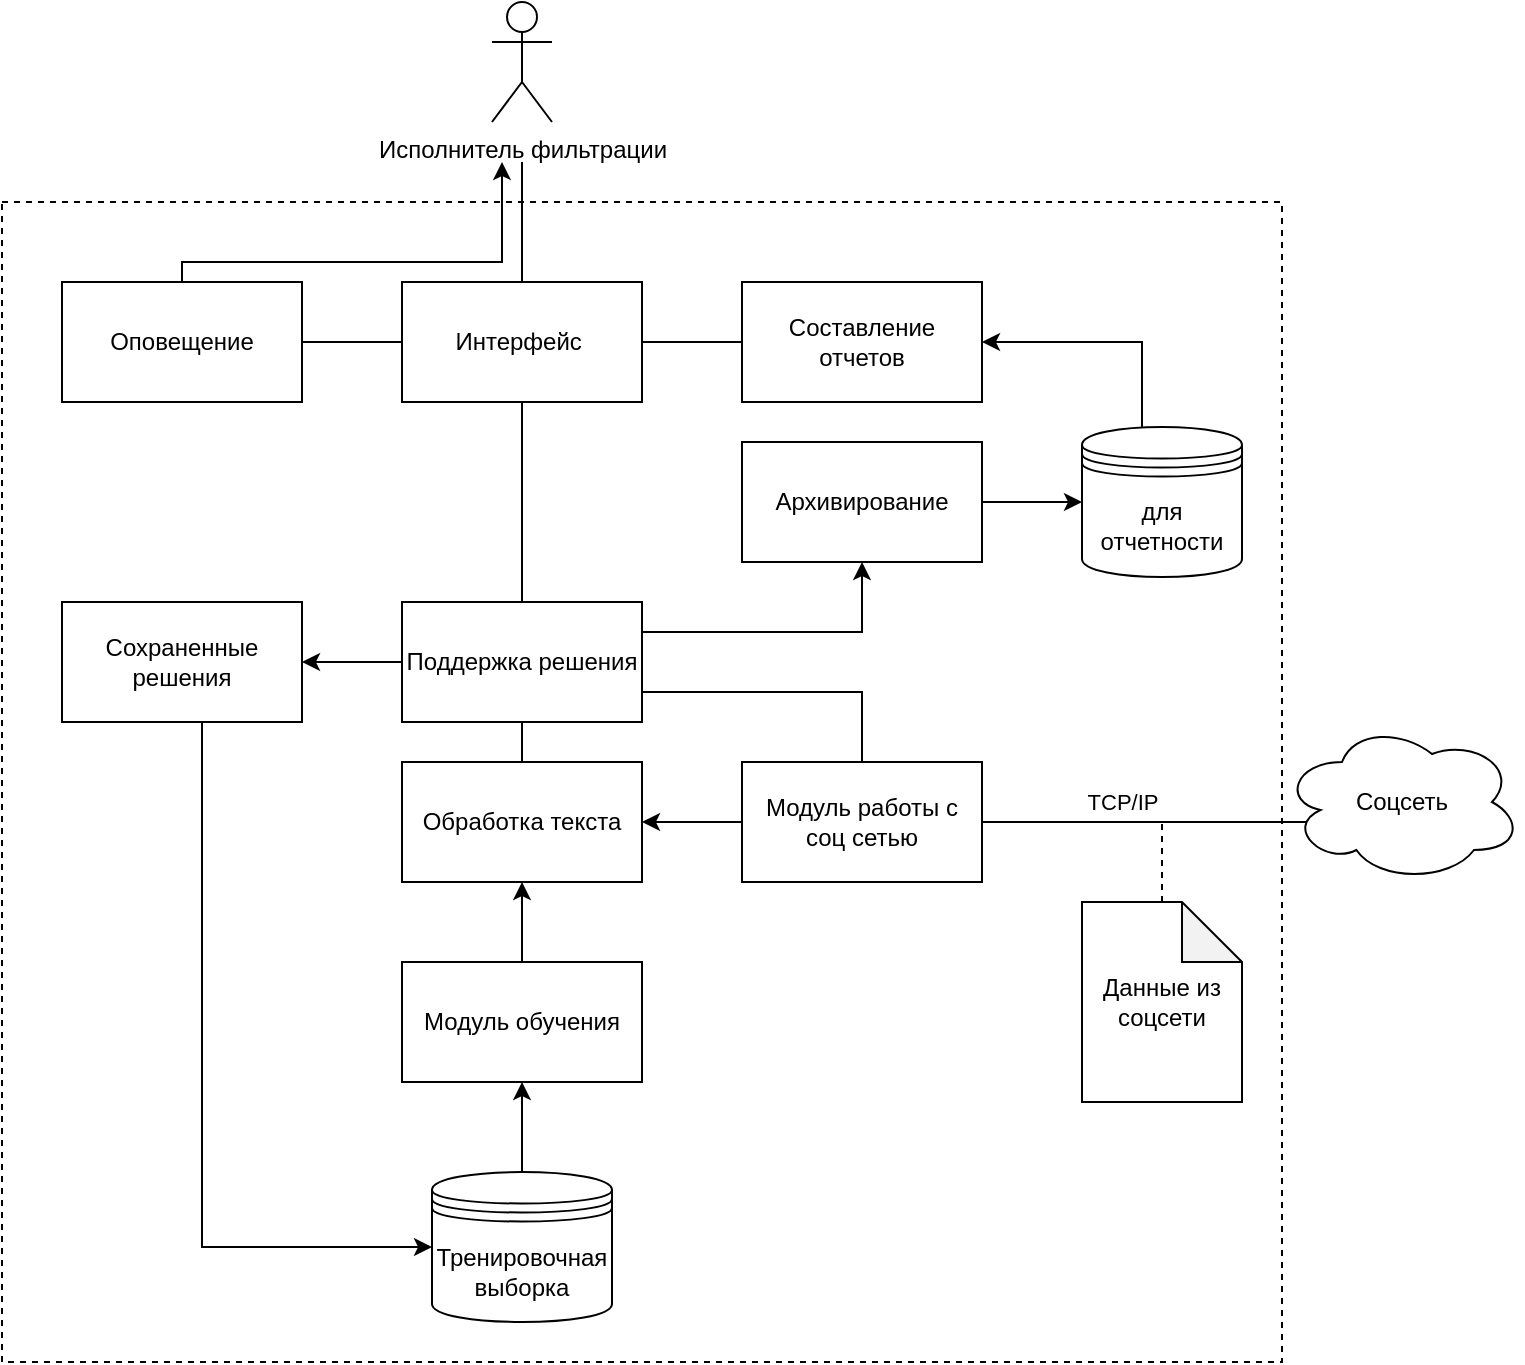 <mxfile version="13.9.5" type="device" pages="3"><diagram id="4-5Z8x8FqEA9qBQ7cgqu" name="логическая модель"><mxGraphModel dx="1356" dy="1905" grid="1" gridSize="10" guides="1" tooltips="1" connect="1" arrows="1" fold="1" page="1" pageScale="1" pageWidth="827" pageHeight="1169" math="0" shadow="0"><root><mxCell id="0"/><mxCell id="1" parent="0"/><mxCell id="vwhQW8lXh4_qSsBkKyM7-9" value="" style="rounded=0;arcSize=10;dashed=1;strokeColor=#000000;fillColor=none;gradientColor=none;strokeWidth=1;" parent="1" vertex="1"><mxGeometry x="40" y="90" width="640" height="580" as="geometry"/></mxCell><mxCell id="GTQBwD7DrFdFCgiPLerR-18" style="edgeStyle=orthogonalEdgeStyle;rounded=0;orthogonalLoop=1;jettySize=auto;html=1;entryX=0.5;entryY=0;entryDx=0;entryDy=0;startArrow=none;startFill=0;endArrow=none;endFill=0;" parent="1" source="GTQBwD7DrFdFCgiPLerR-1" target="GTQBwD7DrFdFCgiPLerR-15" edge="1"><mxGeometry relative="1" as="geometry"/></mxCell><mxCell id="GTQBwD7DrFdFCgiPLerR-28" value="" style="edgeStyle=orthogonalEdgeStyle;rounded=0;orthogonalLoop=1;jettySize=auto;html=1;startArrow=none;startFill=0;endArrow=none;endFill=0;" parent="1" source="GTQBwD7DrFdFCgiPLerR-1" target="GTQBwD7DrFdFCgiPLerR-27" edge="1"><mxGeometry relative="1" as="geometry"/></mxCell><mxCell id="GTQBwD7DrFdFCgiPLerR-31" value="" style="edgeStyle=orthogonalEdgeStyle;rounded=0;orthogonalLoop=1;jettySize=auto;html=1;startArrow=none;startFill=0;endArrow=none;endFill=0;" parent="1" source="GTQBwD7DrFdFCgiPLerR-1" target="GTQBwD7DrFdFCgiPLerR-30" edge="1"><mxGeometry relative="1" as="geometry"/></mxCell><mxCell id="vwhQW8lXh4_qSsBkKyM7-10" style="edgeStyle=orthogonalEdgeStyle;rounded=0;orthogonalLoop=1;jettySize=auto;html=1;startArrow=none;startFill=0;endArrow=none;endFill=0;" parent="1" source="GTQBwD7DrFdFCgiPLerR-1" edge="1"><mxGeometry relative="1" as="geometry"><mxPoint x="300" y="70" as="targetPoint"/></mxGeometry></mxCell><mxCell id="GTQBwD7DrFdFCgiPLerR-1" value="Интерфейс&amp;nbsp;" style="rounded=0;whiteSpace=wrap;html=1;" parent="1" vertex="1"><mxGeometry x="240" y="130" width="120" height="60" as="geometry"/></mxCell><mxCell id="GTQBwD7DrFdFCgiPLerR-19" style="edgeStyle=orthogonalEdgeStyle;rounded=0;orthogonalLoop=1;jettySize=auto;html=1;entryX=0.5;entryY=1;entryDx=0;entryDy=0;startArrow=none;startFill=0;endArrow=none;endFill=0;" parent="1" source="GTQBwD7DrFdFCgiPLerR-2" target="GTQBwD7DrFdFCgiPLerR-15" edge="1"><mxGeometry relative="1" as="geometry"/></mxCell><mxCell id="GTQBwD7DrFdFCgiPLerR-2" value="Обработка текста" style="rounded=0;whiteSpace=wrap;html=1;" parent="1" vertex="1"><mxGeometry x="240" y="370" width="120" height="60" as="geometry"/></mxCell><mxCell id="GTQBwD7DrFdFCgiPLerR-7" style="edgeStyle=orthogonalEdgeStyle;rounded=0;orthogonalLoop=1;jettySize=auto;html=1;entryX=0;entryY=0.5;entryDx=0;entryDy=0;endArrow=none;endFill=0;" parent="1" source="GTQBwD7DrFdFCgiPLerR-5" edge="1"><mxGeometry relative="1" as="geometry"><mxPoint x="700" y="400" as="targetPoint"/></mxGeometry></mxCell><mxCell id="vwhQW8lXh4_qSsBkKyM7-14" value="TCP/IP" style="edgeLabel;html=1;align=center;verticalAlign=middle;resizable=0;points=[];" parent="GTQBwD7DrFdFCgiPLerR-7" vertex="1" connectable="0"><mxGeometry x="-0.365" y="4" relative="1" as="geometry"><mxPoint x="16" y="-6" as="offset"/></mxGeometry></mxCell><mxCell id="GTQBwD7DrFdFCgiPLerR-8" style="edgeStyle=orthogonalEdgeStyle;rounded=0;orthogonalLoop=1;jettySize=auto;html=1;entryX=1;entryY=0.5;entryDx=0;entryDy=0;" parent="1" source="GTQBwD7DrFdFCgiPLerR-5" target="GTQBwD7DrFdFCgiPLerR-2" edge="1"><mxGeometry relative="1" as="geometry"/></mxCell><mxCell id="GTQBwD7DrFdFCgiPLerR-5" value="Модуль работы с соц сетью" style="rounded=0;whiteSpace=wrap;html=1;" parent="1" vertex="1"><mxGeometry x="410" y="370" width="120" height="60" as="geometry"/></mxCell><mxCell id="GTQBwD7DrFdFCgiPLerR-11" style="edgeStyle=orthogonalEdgeStyle;rounded=0;orthogonalLoop=1;jettySize=auto;html=1;entryX=0.5;entryY=1;entryDx=0;entryDy=0;startArrow=none;startFill=0;endArrow=classic;endFill=1;" parent="1" source="GTQBwD7DrFdFCgiPLerR-9" edge="1"><mxGeometry relative="1" as="geometry"><mxPoint x="300" y="430" as="targetPoint"/></mxGeometry></mxCell><mxCell id="GTQBwD7DrFdFCgiPLerR-9" value="Модуль обучения" style="rounded=0;whiteSpace=wrap;html=1;" parent="1" vertex="1"><mxGeometry x="240" y="470" width="120" height="60" as="geometry"/></mxCell><mxCell id="GTQBwD7DrFdFCgiPLerR-14" style="edgeStyle=orthogonalEdgeStyle;rounded=0;orthogonalLoop=1;jettySize=auto;html=1;entryX=0.5;entryY=1;entryDx=0;entryDy=0;startArrow=none;startFill=0;endArrow=classic;endFill=1;" parent="1" source="GTQBwD7DrFdFCgiPLerR-13" target="GTQBwD7DrFdFCgiPLerR-9" edge="1"><mxGeometry relative="1" as="geometry"/></mxCell><mxCell id="GTQBwD7DrFdFCgiPLerR-13" value="Тренировочная выборка" style="shape=datastore;whiteSpace=wrap;html=1;" parent="1" vertex="1"><mxGeometry x="255" y="575" width="90" height="75" as="geometry"/></mxCell><mxCell id="GTQBwD7DrFdFCgiPLerR-17" style="edgeStyle=orthogonalEdgeStyle;rounded=0;orthogonalLoop=1;jettySize=auto;html=1;startArrow=none;startFill=0;endArrow=none;endFill=0;exitX=1;exitY=0.75;exitDx=0;exitDy=0;" parent="1" source="GTQBwD7DrFdFCgiPLerR-15" target="GTQBwD7DrFdFCgiPLerR-5" edge="1"><mxGeometry relative="1" as="geometry"/></mxCell><mxCell id="GTQBwD7DrFdFCgiPLerR-22" style="edgeStyle=orthogonalEdgeStyle;rounded=0;orthogonalLoop=1;jettySize=auto;html=1;startArrow=none;startFill=0;endArrow=classic;endFill=1;" parent="1" source="GTQBwD7DrFdFCgiPLerR-15" edge="1"><mxGeometry relative="1" as="geometry"><mxPoint x="190" y="320" as="targetPoint"/></mxGeometry></mxCell><mxCell id="vwhQW8lXh4_qSsBkKyM7-1" style="edgeStyle=orthogonalEdgeStyle;rounded=0;orthogonalLoop=1;jettySize=auto;html=1;exitX=1;exitY=0.25;exitDx=0;exitDy=0;startArrow=none;startFill=0;endArrow=classic;endFill=1;entryX=0.5;entryY=1;entryDx=0;entryDy=0;" parent="1" source="GTQBwD7DrFdFCgiPLerR-15" target="vwhQW8lXh4_qSsBkKyM7-2" edge="1"><mxGeometry relative="1" as="geometry"><mxPoint x="420" y="305" as="targetPoint"/><Array as="points"><mxPoint x="470" y="305"/></Array></mxGeometry></mxCell><mxCell id="GTQBwD7DrFdFCgiPLerR-15" value="Поддержка решения" style="rounded=0;whiteSpace=wrap;html=1;" parent="1" vertex="1"><mxGeometry x="240" y="290" width="120" height="60" as="geometry"/></mxCell><mxCell id="vwhQW8lXh4_qSsBkKyM7-3" style="edgeStyle=orthogonalEdgeStyle;rounded=0;orthogonalLoop=1;jettySize=auto;html=1;entryX=0;entryY=0.5;entryDx=0;entryDy=0;startArrow=none;startFill=0;endArrow=classic;endFill=1;" parent="1" source="GTQBwD7DrFdFCgiPLerR-24" target="GTQBwD7DrFdFCgiPLerR-13" edge="1"><mxGeometry relative="1" as="geometry"><Array as="points"><mxPoint x="140" y="613"/></Array></mxGeometry></mxCell><mxCell id="GTQBwD7DrFdFCgiPLerR-24" value="Сохраненные решения" style="rounded=0;whiteSpace=wrap;html=1;" parent="1" vertex="1"><mxGeometry x="70" y="290" width="120" height="60" as="geometry"/></mxCell><mxCell id="GTQBwD7DrFdFCgiPLerR-27" value="Составление отчетов" style="whiteSpace=wrap;html=1;rounded=0;" parent="1" vertex="1"><mxGeometry x="410" y="130" width="120" height="60" as="geometry"/></mxCell><mxCell id="vwhQW8lXh4_qSsBkKyM7-13" style="edgeStyle=orthogonalEdgeStyle;rounded=0;orthogonalLoop=1;jettySize=auto;html=1;startArrow=none;startFill=0;endArrow=classic;endFill=1;" parent="1" source="GTQBwD7DrFdFCgiPLerR-30" edge="1"><mxGeometry relative="1" as="geometry"><mxPoint x="290" y="70" as="targetPoint"/><Array as="points"><mxPoint x="130" y="120"/><mxPoint x="290" y="120"/></Array></mxGeometry></mxCell><mxCell id="GTQBwD7DrFdFCgiPLerR-30" value="Оповещение" style="rounded=0;whiteSpace=wrap;html=1;" parent="1" vertex="1"><mxGeometry x="70" y="130" width="120" height="60" as="geometry"/></mxCell><mxCell id="vwhQW8lXh4_qSsBkKyM7-4" style="edgeStyle=orthogonalEdgeStyle;rounded=0;orthogonalLoop=1;jettySize=auto;html=1;startArrow=none;startFill=0;endArrow=classic;endFill=1;" parent="1" source="vwhQW8lXh4_qSsBkKyM7-2" edge="1"><mxGeometry relative="1" as="geometry"><mxPoint x="580" y="240" as="targetPoint"/></mxGeometry></mxCell><mxCell id="vwhQW8lXh4_qSsBkKyM7-2" value="Архивирование" style="whiteSpace=wrap;html=1;rounded=0;" parent="1" vertex="1"><mxGeometry x="410" y="210" width="120" height="60" as="geometry"/></mxCell><mxCell id="vwhQW8lXh4_qSsBkKyM7-6" style="edgeStyle=orthogonalEdgeStyle;rounded=0;orthogonalLoop=1;jettySize=auto;html=1;entryX=1;entryY=0.5;entryDx=0;entryDy=0;startArrow=none;startFill=0;endArrow=classic;endFill=1;" parent="1" source="vwhQW8lXh4_qSsBkKyM7-5" target="GTQBwD7DrFdFCgiPLerR-27" edge="1"><mxGeometry relative="1" as="geometry"><Array as="points"><mxPoint x="610" y="160"/></Array></mxGeometry></mxCell><mxCell id="vwhQW8lXh4_qSsBkKyM7-5" value="для отчетности" style="shape=datastore;whiteSpace=wrap;html=1;" parent="1" vertex="1"><mxGeometry x="580" y="202.5" width="80" height="75" as="geometry"/></mxCell><mxCell id="vwhQW8lXh4_qSsBkKyM7-11" value="Исполнитель фильтрации" style="shape=umlActor;verticalLabelPosition=bottom;verticalAlign=top;html=1;" parent="1" vertex="1"><mxGeometry x="285" y="-10" width="30" height="60" as="geometry"/></mxCell><mxCell id="LZcDh-TQXtrfGV_F7NSQ-1" value="Соцсеть" style="ellipse;shape=cloud;whiteSpace=wrap;html=1;rounded=0;strokeWidth=1;align=center;" parent="1" vertex="1"><mxGeometry x="680" y="350" width="120" height="80" as="geometry"/></mxCell><mxCell id="lnLCSrp7H2O-aKhvD7kn-2" style="edgeStyle=orthogonalEdgeStyle;rounded=0;orthogonalLoop=1;jettySize=auto;html=1;startArrow=none;startFill=0;endArrow=none;endFill=0;dashed=1;" parent="1" source="lnLCSrp7H2O-aKhvD7kn-1" edge="1"><mxGeometry relative="1" as="geometry"><mxPoint x="620" y="400" as="targetPoint"/></mxGeometry></mxCell><mxCell id="lnLCSrp7H2O-aKhvD7kn-1" value="Данные из&lt;br&gt;соцсети" style="shape=note;whiteSpace=wrap;html=1;backgroundOutline=1;darkOpacity=0.05;rounded=0;strokeWidth=1;align=center;" parent="1" vertex="1"><mxGeometry x="580" y="440" width="80" height="100" as="geometry"/></mxCell></root></mxGraphModel></diagram><diagram id="sum19Kf7oNgA-e3Wv1pH" name="функциональная модель"><mxGraphModel dx="1406" dy="781" grid="1" gridSize="10" guides="1" tooltips="1" connect="1" arrows="1" fold="1" page="1" pageScale="1" pageWidth="1169" pageHeight="827" math="0" shadow="0"><root><mxCell id="GW6_ec-aNiCVCGpwq9VQ-0"/><mxCell id="GW6_ec-aNiCVCGpwq9VQ-1" parent="GW6_ec-aNiCVCGpwq9VQ-0"/><mxCell id="YhjOmHdCAQgFbvPR5BqZ-0" value="СОЦФИЛЬТР" style="swimlane;html=1;horizontal=0;startSize=20;" vertex="1" parent="GW6_ec-aNiCVCGpwq9VQ-1"><mxGeometry x="40" y="120" width="1120" height="590" as="geometry"><mxRectangle x="40" y="60" width="30" height="50" as="alternateBounds"/></mxGeometry></mxCell><mxCell id="fXU5kTkn9mKLdnf5VeNz-1" value="Клиент (А)" style="swimlane;startSize=20;horizontal=0;" vertex="1" parent="YhjOmHdCAQgFbvPR5BqZ-0"><mxGeometry x="20" width="1100" height="220" as="geometry"/></mxCell><mxCell id="fXU5kTkn9mKLdnf5VeNz-3" value="" style="shape=mxgraph.bpmn.shape;html=1;verticalLabelPosition=bottom;labelBackgroundColor=#ffffff;verticalAlign=top;align=center;perimeter=ellipsePerimeter;outlineConnect=0;outline=standard;symbol=general;" vertex="1" parent="fXU5kTkn9mKLdnf5VeNz-1"><mxGeometry x="30" y="62.5" width="35" height="35" as="geometry"/></mxCell><mxCell id="fXU5kTkn9mKLdnf5VeNz-5" value="Открыть окно приложения" style="shape=ext;rounded=1;html=1;whiteSpace=wrap;" vertex="1" parent="fXU5kTkn9mKLdnf5VeNz-1"><mxGeometry x="112.5" y="45" width="120" height="70" as="geometry"/></mxCell><mxCell id="fXU5kTkn9mKLdnf5VeNz-4" style="edgeStyle=orthogonalEdgeStyle;rounded=0;orthogonalLoop=1;jettySize=auto;html=1;" edge="1" parent="fXU5kTkn9mKLdnf5VeNz-1" source="fXU5kTkn9mKLdnf5VeNz-3" target="fXU5kTkn9mKLdnf5VeNz-5"><mxGeometry relative="1" as="geometry"><mxPoint x="25.5" y="212.5" as="targetPoint"/></mxGeometry></mxCell><mxCell id="fXU5kTkn9mKLdnf5VeNz-20" style="edgeStyle=orthogonalEdgeStyle;rounded=0;orthogonalLoop=1;jettySize=auto;html=1;entryX=0.017;entryY=0.629;entryDx=0;entryDy=0;entryPerimeter=0;" edge="1" parent="fXU5kTkn9mKLdnf5VeNz-1" source="fXU5kTkn9mKLdnf5VeNz-14" target="fXU5kTkn9mKLdnf5VeNz-19"><mxGeometry relative="1" as="geometry"><Array as="points"><mxPoint x="305" y="174"/></Array></mxGeometry></mxCell><mxCell id="fXU5kTkn9mKLdnf5VeNz-14" value="" style="shape=mxgraph.bpmn.shape;html=1;verticalLabelPosition=bottom;labelBackgroundColor=#ffffff;verticalAlign=top;align=center;perimeter=rhombusPerimeter;background=gateway;outlineConnect=0;outline=none;symbol=exclusiveGw;" vertex="1" parent="fXU5kTkn9mKLdnf5VeNz-1"><mxGeometry x="280" y="55" width="50" height="50" as="geometry"/></mxCell><mxCell id="fXU5kTkn9mKLdnf5VeNz-17" value="Получить статистику" style="shape=ext;rounded=1;html=1;whiteSpace=wrap;" vertex="1" parent="fXU5kTkn9mKLdnf5VeNz-1"><mxGeometry x="380" y="45" width="120" height="70" as="geometry"/></mxCell><mxCell id="fXU5kTkn9mKLdnf5VeNz-19" value="Запустить мониторинг потока &lt;b&gt;&lt;i&gt;К&lt;/i&gt;&lt;/b&gt;" style="shape=ext;rounded=1;html=1;whiteSpace=wrap;" vertex="1" parent="fXU5kTkn9mKLdnf5VeNz-1"><mxGeometry x="380" y="130" width="120" height="70" as="geometry"/></mxCell><mxCell id="fXU5kTkn9mKLdnf5VeNz-41" value="Определить комментарий" style="shape=ext;rounded=1;html=1;whiteSpace=wrap;" vertex="1" parent="fXU5kTkn9mKLdnf5VeNz-1"><mxGeometry x="540" y="105" width="120" height="70" as="geometry"/></mxCell><mxCell id="fXU5kTkn9mKLdnf5VeNz-50" value="" style="shape=mxgraph.bpmn.shape;html=1;verticalLabelPosition=bottom;labelBackgroundColor=#ffffff;verticalAlign=top;align=center;perimeter=rhombusPerimeter;background=gateway;outlineConnect=0;outline=none;symbol=exclusiveGw;" vertex="1" parent="fXU5kTkn9mKLdnf5VeNz-1"><mxGeometry x="710" y="115" width="50" height="50" as="geometry"/></mxCell><mxCell id="fXU5kTkn9mKLdnf5VeNz-73" value="Найденный &lt;br&gt;комментарий &lt;i style=&quot;font-weight: bold&quot;&gt;НК&lt;/i&gt;?" style="text;html=1;align=center;verticalAlign=middle;resizable=0;points=[];autosize=1;" vertex="1" parent="fXU5kTkn9mKLdnf5VeNz-1"><mxGeometry x="675" y="85" width="120" height="30" as="geometry"/></mxCell><mxCell id="fXU5kTkn9mKLdnf5VeNz-83" style="edgeStyle=orthogonalEdgeStyle;rounded=0;orthogonalLoop=1;jettySize=auto;html=1;entryX=0.5;entryY=1;entryDx=0;entryDy=0;dashed=1;" edge="1" parent="fXU5kTkn9mKLdnf5VeNz-1" source="fXU5kTkn9mKLdnf5VeNz-77" target="fXU5kTkn9mKLdnf5VeNz-82"><mxGeometry relative="1" as="geometry"/></mxCell><mxCell id="fXU5kTkn9mKLdnf5VeNz-77" value="Статистка" style="shape=note;whiteSpace=wrap;html=1;backgroundOutline=1;darkOpacity=0.05;" vertex="1" parent="fXU5kTkn9mKLdnf5VeNz-1"><mxGeometry x="920" y="130" width="80" height="65" as="geometry"/></mxCell><mxCell id="fXU5kTkn9mKLdnf5VeNz-81" value="" style="shape=mxgraph.bpmn.shape;html=1;verticalLabelPosition=bottom;labelBackgroundColor=#ffffff;verticalAlign=top;align=center;perimeter=ellipsePerimeter;outlineConnect=0;outline=end;symbol=terminate;" vertex="1" parent="fXU5kTkn9mKLdnf5VeNz-1"><mxGeometry x="1050" y="42.5" width="40" height="40" as="geometry"/></mxCell><mxCell id="fXU5kTkn9mKLdnf5VeNz-84" style="edgeStyle=orthogonalEdgeStyle;rounded=0;orthogonalLoop=1;jettySize=auto;html=1;dashed=1;" edge="1" parent="fXU5kTkn9mKLdnf5VeNz-1" source="fXU5kTkn9mKLdnf5VeNz-82" target="fXU5kTkn9mKLdnf5VeNz-81"><mxGeometry relative="1" as="geometry"/></mxCell><mxCell id="fXU5kTkn9mKLdnf5VeNz-82" value="Посмотреть статистику" style="shape=ext;rounded=1;html=1;whiteSpace=wrap;" vertex="1" parent="fXU5kTkn9mKLdnf5VeNz-1"><mxGeometry x="910" y="27.5" width="120" height="70" as="geometry"/></mxCell><mxCell id="fXU5kTkn9mKLdnf5VeNz-2" value="Приложение" style="swimlane;startSize=20;horizontal=0;" vertex="1" parent="YhjOmHdCAQgFbvPR5BqZ-0"><mxGeometry x="20" y="220" width="1100" height="370" as="geometry"/></mxCell><mxCell id="fXU5kTkn9mKLdnf5VeNz-25" value="Поиск &lt;i&gt;&lt;b&gt;НК&lt;/b&gt;&lt;/i&gt;" style="shape=ext;rounded=1;html=1;whiteSpace=wrap;" vertex="1" parent="fXU5kTkn9mKLdnf5VeNz-2"><mxGeometry x="30" y="60" width="120" height="70" as="geometry"/></mxCell><mxCell id="fXU5kTkn9mKLdnf5VeNz-28" style="edgeStyle=orthogonalEdgeStyle;rounded=0;orthogonalLoop=1;jettySize=auto;html=1;entryX=0.5;entryY=1;entryDx=0;entryDy=0;" edge="1" parent="fXU5kTkn9mKLdnf5VeNz-2" source="fXU5kTkn9mKLdnf5VeNz-27" target="fXU5kTkn9mKLdnf5VeNz-25"><mxGeometry relative="1" as="geometry"><Array as="points"><mxPoint x="245" y="170"/><mxPoint x="90" y="170"/></Array></mxGeometry></mxCell><mxCell id="fXU5kTkn9mKLdnf5VeNz-30" value="Нет" style="edgeLabel;html=1;align=center;verticalAlign=middle;resizable=0;points=[];" vertex="1" connectable="0" parent="fXU5kTkn9mKLdnf5VeNz-28"><mxGeometry x="-0.175" y="2" relative="1" as="geometry"><mxPoint x="-21.5" as="offset"/></mxGeometry></mxCell><mxCell id="fXU5kTkn9mKLdnf5VeNz-27" value="Найденный &lt;br&gt;комментарий НК?" style="shape=mxgraph.bpmn.shape;html=1;verticalLabelPosition=bottom;labelBackgroundColor=#ffffff;verticalAlign=top;align=center;perimeter=rhombusPerimeter;background=gateway;outlineConnect=0;outline=none;symbol=exclusiveGw;" vertex="1" parent="fXU5kTkn9mKLdnf5VeNz-2"><mxGeometry x="220" y="70" width="50" height="50" as="geometry"/></mxCell><mxCell id="fXU5kTkn9mKLdnf5VeNz-33" value="Определить токсичность" style="shape=ext;rounded=1;html=1;whiteSpace=wrap;" vertex="1" parent="fXU5kTkn9mKLdnf5VeNz-2"><mxGeometry x="350" y="60" width="120" height="70" as="geometry"/></mxCell><mxCell id="fXU5kTkn9mKLdnf5VeNz-72" style="edgeStyle=orthogonalEdgeStyle;rounded=0;orthogonalLoop=1;jettySize=auto;html=1;entryX=0;entryY=0.5;entryDx=0;entryDy=0;" edge="1" parent="fXU5kTkn9mKLdnf5VeNz-2" source="fXU5kTkn9mKLdnf5VeNz-46" target="fXU5kTkn9mKLdnf5VeNz-71"><mxGeometry relative="1" as="geometry"/></mxCell><mxCell id="fXU5kTkn9mKLdnf5VeNz-46" value="Блокировать пользователя/группу" style="shape=ext;rounded=1;html=1;whiteSpace=wrap;" vertex="1" parent="fXU5kTkn9mKLdnf5VeNz-2"><mxGeometry x="670" y="230" width="120" height="70" as="geometry"/></mxCell><mxCell id="fXU5kTkn9mKLdnf5VeNz-70" style="edgeStyle=orthogonalEdgeStyle;rounded=0;orthogonalLoop=1;jettySize=auto;html=1;entryX=0;entryY=0.5;entryDx=0;entryDy=0;" edge="1" parent="fXU5kTkn9mKLdnf5VeNz-2" source="fXU5kTkn9mKLdnf5VeNz-47" target="fXU5kTkn9mKLdnf5VeNz-69"><mxGeometry relative="1" as="geometry"/></mxCell><mxCell id="fXU5kTkn9mKLdnf5VeNz-47" value="Удалить &lt;i&gt;&lt;b&gt;НК&lt;/b&gt;&lt;/i&gt;" style="shape=ext;rounded=1;html=1;whiteSpace=wrap;" vertex="1" parent="fXU5kTkn9mKLdnf5VeNz-2"><mxGeometry x="670" y="140" width="120" height="70" as="geometry"/></mxCell><mxCell id="fXU5kTkn9mKLdnf5VeNz-68" style="edgeStyle=orthogonalEdgeStyle;rounded=0;orthogonalLoop=1;jettySize=auto;html=1;entryX=0;entryY=0.5;entryDx=0;entryDy=0;" edge="1" parent="fXU5kTkn9mKLdnf5VeNz-2" source="fXU5kTkn9mKLdnf5VeNz-48" target="fXU5kTkn9mKLdnf5VeNz-67"><mxGeometry relative="1" as="geometry"/></mxCell><mxCell id="fXU5kTkn9mKLdnf5VeNz-48" value="Предупредить пользователя/группу" style="shape=ext;rounded=1;html=1;whiteSpace=wrap;" vertex="1" parent="fXU5kTkn9mKLdnf5VeNz-2"><mxGeometry x="670" y="60" width="120" height="70" as="geometry"/></mxCell><mxCell id="fXU5kTkn9mKLdnf5VeNz-59" style="edgeStyle=orthogonalEdgeStyle;rounded=0;orthogonalLoop=1;jettySize=auto;html=1;entryX=0;entryY=0.5;entryDx=0;entryDy=0;" edge="1" parent="fXU5kTkn9mKLdnf5VeNz-2" source="fXU5kTkn9mKLdnf5VeNz-56" target="fXU5kTkn9mKLdnf5VeNz-48"><mxGeometry relative="1" as="geometry"><Array as="points"><mxPoint x="545" y="60"/><mxPoint x="640" y="60"/><mxPoint x="640" y="95"/></Array></mxGeometry></mxCell><mxCell id="fXU5kTkn9mKLdnf5VeNz-60" value="1" style="edgeLabel;html=1;align=center;verticalAlign=middle;resizable=0;points=[];" vertex="1" connectable="0" parent="fXU5kTkn9mKLdnf5VeNz-59"><mxGeometry x="-0.365" y="2" relative="1" as="geometry"><mxPoint as="offset"/></mxGeometry></mxCell><mxCell id="fXU5kTkn9mKLdnf5VeNz-61" style="edgeStyle=orthogonalEdgeStyle;rounded=0;orthogonalLoop=1;jettySize=auto;html=1;entryX=0;entryY=0.357;entryDx=0;entryDy=0;entryPerimeter=0;" edge="1" parent="fXU5kTkn9mKLdnf5VeNz-2" source="fXU5kTkn9mKLdnf5VeNz-56" target="fXU5kTkn9mKLdnf5VeNz-47"><mxGeometry relative="1" as="geometry"/></mxCell><mxCell id="fXU5kTkn9mKLdnf5VeNz-62" value="2" style="edgeLabel;html=1;align=center;verticalAlign=middle;resizable=0;points=[];" vertex="1" connectable="0" parent="fXU5kTkn9mKLdnf5VeNz-61"><mxGeometry x="0.133" y="-1" relative="1" as="geometry"><mxPoint as="offset"/></mxGeometry></mxCell><mxCell id="fXU5kTkn9mKLdnf5VeNz-56" value="Уровень токсичности" style="shape=mxgraph.bpmn.shape;html=1;verticalLabelPosition=bottom;labelBackgroundColor=#ffffff;verticalAlign=top;align=center;perimeter=rhombusPerimeter;background=gateway;outlineConnect=0;outline=none;symbol=exclusiveGw;" vertex="1" parent="fXU5kTkn9mKLdnf5VeNz-2"><mxGeometry x="520" y="70" width="50" height="50" as="geometry"/></mxCell><mxCell id="fXU5kTkn9mKLdnf5VeNz-65" style="edgeStyle=orthogonalEdgeStyle;rounded=0;orthogonalLoop=1;jettySize=auto;html=1;entryX=0;entryY=0.75;entryDx=0;entryDy=0;" edge="1" parent="fXU5kTkn9mKLdnf5VeNz-2" source="fXU5kTkn9mKLdnf5VeNz-64" target="fXU5kTkn9mKLdnf5VeNz-47"><mxGeometry relative="1" as="geometry"/></mxCell><mxCell id="fXU5kTkn9mKLdnf5VeNz-66" style="edgeStyle=orthogonalEdgeStyle;rounded=0;orthogonalLoop=1;jettySize=auto;html=1;entryX=0;entryY=0.5;entryDx=0;entryDy=0;" edge="1" parent="fXU5kTkn9mKLdnf5VeNz-2" source="fXU5kTkn9mKLdnf5VeNz-64" target="fXU5kTkn9mKLdnf5VeNz-46"><mxGeometry relative="1" as="geometry"/></mxCell><mxCell id="fXU5kTkn9mKLdnf5VeNz-64" value="" style="shape=mxgraph.bpmn.shape;html=1;verticalLabelPosition=bottom;labelBackgroundColor=#ffffff;verticalAlign=top;align=center;perimeter=rhombusPerimeter;background=gateway;outlineConnect=0;outline=none;symbol=parallelGw;" vertex="1" parent="fXU5kTkn9mKLdnf5VeNz-2"><mxGeometry x="570" y="210" width="50" height="50" as="geometry"/></mxCell><mxCell id="fXU5kTkn9mKLdnf5VeNz-63" value="3" style="edgeStyle=orthogonalEdgeStyle;rounded=0;orthogonalLoop=1;jettySize=auto;html=1;entryX=0;entryY=0.5;entryDx=0;entryDy=0;" edge="1" parent="fXU5kTkn9mKLdnf5VeNz-2" source="fXU5kTkn9mKLdnf5VeNz-56" target="fXU5kTkn9mKLdnf5VeNz-64"><mxGeometry relative="1" as="geometry"><mxPoint x="545" y="240" as="targetPoint"/></mxGeometry></mxCell><mxCell id="fXU5kTkn9mKLdnf5VeNz-67" value="" style="shape=mxgraph.bpmn.shape;html=1;verticalLabelPosition=bottom;labelBackgroundColor=#ffffff;verticalAlign=top;align=center;perimeter=ellipsePerimeter;outlineConnect=0;outline=end;symbol=terminate;" vertex="1" parent="fXU5kTkn9mKLdnf5VeNz-2"><mxGeometry x="840" y="75" width="40" height="40" as="geometry"/></mxCell><mxCell id="fXU5kTkn9mKLdnf5VeNz-69" value="" style="shape=mxgraph.bpmn.shape;html=1;verticalLabelPosition=bottom;labelBackgroundColor=#ffffff;verticalAlign=top;align=center;perimeter=ellipsePerimeter;outlineConnect=0;outline=end;symbol=terminate;" vertex="1" parent="fXU5kTkn9mKLdnf5VeNz-2"><mxGeometry x="840" y="155" width="40" height="40" as="geometry"/></mxCell><mxCell id="fXU5kTkn9mKLdnf5VeNz-71" value="" style="shape=mxgraph.bpmn.shape;html=1;verticalLabelPosition=bottom;labelBackgroundColor=#ffffff;verticalAlign=top;align=center;perimeter=ellipsePerimeter;outlineConnect=0;outline=end;symbol=terminate;" vertex="1" parent="fXU5kTkn9mKLdnf5VeNz-2"><mxGeometry x="840" y="245" width="40" height="40" as="geometry"/></mxCell><mxCell id="fXU5kTkn9mKLdnf5VeNz-75" value="Оформить статистику" style="shape=ext;rounded=1;html=1;whiteSpace=wrap;" vertex="1" parent="fXU5kTkn9mKLdnf5VeNz-2"><mxGeometry x="900" y="140" width="120" height="70" as="geometry"/></mxCell><mxCell id="fXU5kTkn9mKLdnf5VeNz-24" style="edgeStyle=orthogonalEdgeStyle;rounded=0;orthogonalLoop=1;jettySize=auto;html=1;entryX=0.5;entryY=0;entryDx=0;entryDy=0;" edge="1" parent="YhjOmHdCAQgFbvPR5BqZ-0" source="fXU5kTkn9mKLdnf5VeNz-19" target="fXU5kTkn9mKLdnf5VeNz-25"><mxGeometry relative="1" as="geometry"><mxPoint x="80" y="280" as="targetPoint"/><Array as="points"><mxPoint x="460" y="230"/><mxPoint x="110" y="230"/></Array></mxGeometry></mxCell><mxCell id="fXU5kTkn9mKLdnf5VeNz-51" style="edgeStyle=orthogonalEdgeStyle;rounded=0;orthogonalLoop=1;jettySize=auto;html=1;entryX=0;entryY=0.5;entryDx=0;entryDy=0;" edge="1" parent="YhjOmHdCAQgFbvPR5BqZ-0" source="fXU5kTkn9mKLdnf5VeNz-50" target="fXU5kTkn9mKLdnf5VeNz-33"><mxGeometry relative="1" as="geometry"><Array as="points"><mxPoint x="755" y="250"/><mxPoint x="350" y="250"/><mxPoint x="350" y="315"/></Array></mxGeometry></mxCell><mxCell id="fXU5kTkn9mKLdnf5VeNz-52" value="Да" style="edgeLabel;html=1;align=center;verticalAlign=middle;resizable=0;points=[];" vertex="1" connectable="0" parent="fXU5kTkn9mKLdnf5VeNz-51"><mxGeometry x="-0.794" y="1" relative="1" as="geometry"><mxPoint as="offset"/></mxGeometry></mxCell><mxCell id="fXU5kTkn9mKLdnf5VeNz-38" style="edgeStyle=orthogonalEdgeStyle;rounded=0;orthogonalLoop=1;jettySize=auto;html=1;entryX=0.5;entryY=1;entryDx=0;entryDy=0;" edge="1" parent="YhjOmHdCAQgFbvPR5BqZ-0" source="fXU5kTkn9mKLdnf5VeNz-27" target="fXU5kTkn9mKLdnf5VeNz-41"><mxGeometry relative="1" as="geometry"><mxPoint x="620" y="180" as="targetPoint"/><Array as="points"><mxPoint x="265" y="240"/><mxPoint x="620" y="240"/></Array></mxGeometry></mxCell><mxCell id="fXU5kTkn9mKLdnf5VeNz-39" value="Невозможно определить" style="edgeLabel;html=1;align=center;verticalAlign=middle;resizable=0;points=[];" vertex="1" connectable="0" parent="fXU5kTkn9mKLdnf5VeNz-38"><mxGeometry x="-0.13" y="2" relative="1" as="geometry"><mxPoint as="offset"/></mxGeometry></mxCell><mxCell id="fXU5kTkn9mKLdnf5VeNz-74" style="edgeStyle=orthogonalEdgeStyle;rounded=0;orthogonalLoop=1;jettySize=auto;html=1;entryX=0.25;entryY=0;entryDx=0;entryDy=0;" edge="1" parent="YhjOmHdCAQgFbvPR5BqZ-0" source="fXU5kTkn9mKLdnf5VeNz-17" target="fXU5kTkn9mKLdnf5VeNz-75"><mxGeometry relative="1" as="geometry"><mxPoint x="980" y="360" as="targetPoint"/><Array as="points"><mxPoint x="920" y="80"/><mxPoint x="920" y="340"/><mxPoint x="950" y="340"/></Array></mxGeometry></mxCell><mxCell id="fXU5kTkn9mKLdnf5VeNz-76" style="edgeStyle=orthogonalEdgeStyle;rounded=0;orthogonalLoop=1;jettySize=auto;html=1;entryX=0.5;entryY=1;entryDx=0;entryDy=0;entryPerimeter=0;dashed=1;" edge="1" parent="YhjOmHdCAQgFbvPR5BqZ-0" source="fXU5kTkn9mKLdnf5VeNz-75" target="fXU5kTkn9mKLdnf5VeNz-77"><mxGeometry relative="1" as="geometry"><mxPoint x="990" y="130" as="targetPoint"/></mxGeometry></mxCell><mxCell id="fXU5kTkn9mKLdnf5VeNz-13" style="edgeStyle=orthogonalEdgeStyle;rounded=0;orthogonalLoop=1;jettySize=auto;html=1;" edge="1" parent="GW6_ec-aNiCVCGpwq9VQ-1" source="fXU5kTkn9mKLdnf5VeNz-5"><mxGeometry relative="1" as="geometry"><mxPoint x="340" y="200" as="targetPoint"/></mxGeometry></mxCell><mxCell id="fXU5kTkn9mKLdnf5VeNz-15" style="edgeStyle=orthogonalEdgeStyle;rounded=0;orthogonalLoop=1;jettySize=auto;html=1;" edge="1" parent="GW6_ec-aNiCVCGpwq9VQ-1" source="fXU5kTkn9mKLdnf5VeNz-14"><mxGeometry relative="1" as="geometry"><mxPoint x="440" y="200" as="targetPoint"/></mxGeometry></mxCell><mxCell id="fXU5kTkn9mKLdnf5VeNz-21" value="" style="endArrow=none;html=1;" edge="1" parent="GW6_ec-aNiCVCGpwq9VQ-1"><mxGeometry width="50" height="50" relative="1" as="geometry"><mxPoint x="360" y="270" as="sourcePoint"/><mxPoint x="370" y="250" as="targetPoint"/></mxGeometry></mxCell><mxCell id="fXU5kTkn9mKLdnf5VeNz-36" style="edgeStyle=orthogonalEdgeStyle;rounded=0;orthogonalLoop=1;jettySize=auto;html=1;entryX=0.5;entryY=1;entryDx=0;entryDy=0;entryPerimeter=0;dashed=1;" edge="1" parent="GW6_ec-aNiCVCGpwq9VQ-1" source="fXU5kTkn9mKLdnf5VeNz-23" target="fXU5kTkn9mKLdnf5VeNz-35"><mxGeometry relative="1" as="geometry"/></mxCell><mxCell id="fXU5kTkn9mKLdnf5VeNz-23" value="Соцсеть" style="rounded=0;whiteSpace=wrap;html=1;" vertex="1" parent="GW6_ec-aNiCVCGpwq9VQ-1"><mxGeometry x="70" y="820" width="280" height="60" as="geometry"/></mxCell><mxCell id="fXU5kTkn9mKLdnf5VeNz-26" style="edgeStyle=orthogonalEdgeStyle;rounded=0;orthogonalLoop=1;jettySize=auto;html=1;" edge="1" parent="GW6_ec-aNiCVCGpwq9VQ-1" source="fXU5kTkn9mKLdnf5VeNz-25"><mxGeometry relative="1" as="geometry"><mxPoint x="280" y="435" as="targetPoint"/></mxGeometry></mxCell><mxCell id="fXU5kTkn9mKLdnf5VeNz-31" value="Да" style="edgeStyle=orthogonalEdgeStyle;rounded=0;orthogonalLoop=1;jettySize=auto;html=1;" edge="1" parent="GW6_ec-aNiCVCGpwq9VQ-1" source="fXU5kTkn9mKLdnf5VeNz-27"><mxGeometry relative="1" as="geometry"><mxPoint x="410" y="435" as="targetPoint"/></mxGeometry></mxCell><mxCell id="fXU5kTkn9mKLdnf5VeNz-37" style="edgeStyle=orthogonalEdgeStyle;rounded=0;orthogonalLoop=1;jettySize=auto;html=1;entryX=0.25;entryY=1;entryDx=0;entryDy=0;dashed=1;" edge="1" parent="GW6_ec-aNiCVCGpwq9VQ-1" source="fXU5kTkn9mKLdnf5VeNz-35" target="fXU5kTkn9mKLdnf5VeNz-25"><mxGeometry relative="1" as="geometry"/></mxCell><mxCell id="fXU5kTkn9mKLdnf5VeNz-35" value="Комментарии" style="shape=note;whiteSpace=wrap;html=1;backgroundOutline=1;darkOpacity=0.05;" vertex="1" parent="GW6_ec-aNiCVCGpwq9VQ-1"><mxGeometry x="110" y="730" width="130" height="50" as="geometry"/></mxCell><mxCell id="fXU5kTkn9mKLdnf5VeNz-49" style="edgeStyle=orthogonalEdgeStyle;rounded=0;orthogonalLoop=1;jettySize=auto;html=1;" edge="1" parent="GW6_ec-aNiCVCGpwq9VQ-1" source="fXU5kTkn9mKLdnf5VeNz-41"><mxGeometry relative="1" as="geometry"><mxPoint x="770" y="260" as="targetPoint"/></mxGeometry></mxCell><mxCell id="fXU5kTkn9mKLdnf5VeNz-53" style="edgeStyle=orthogonalEdgeStyle;rounded=0;orthogonalLoop=1;jettySize=auto;html=1;" edge="1" parent="GW6_ec-aNiCVCGpwq9VQ-1" source="fXU5kTkn9mKLdnf5VeNz-50"><mxGeometry relative="1" as="geometry"><mxPoint x="150" y="470" as="targetPoint"/><Array as="points"><mxPoint x="840" y="260"/><mxPoint x="840" y="380"/><mxPoint x="660" y="380"/><mxPoint x="660" y="510"/><mxPoint x="150" y="510"/></Array></mxGeometry></mxCell><mxCell id="fXU5kTkn9mKLdnf5VeNz-54" value="Нет" style="edgeLabel;html=1;align=center;verticalAlign=middle;resizable=0;points=[];" vertex="1" connectable="0" parent="fXU5kTkn9mKLdnf5VeNz-53"><mxGeometry x="-0.829" y="2" relative="1" as="geometry"><mxPoint as="offset"/></mxGeometry></mxCell><mxCell id="fXU5kTkn9mKLdnf5VeNz-55" style="edgeStyle=orthogonalEdgeStyle;rounded=0;orthogonalLoop=1;jettySize=auto;html=1;" edge="1" parent="GW6_ec-aNiCVCGpwq9VQ-1" source="fXU5kTkn9mKLdnf5VeNz-33"><mxGeometry relative="1" as="geometry"><mxPoint x="580" y="435" as="targetPoint"/></mxGeometry></mxCell></root></mxGraphModel></diagram><diagram id="n_CH0N_O8NaetmwdCeAC" name="физическая структура"><mxGraphModel dx="1356" dy="736" grid="1" gridSize="10" guides="1" tooltips="1" connect="1" arrows="1" fold="1" page="1" pageScale="1" pageWidth="827" pageHeight="1169" math="0" shadow="0"><root><mxCell id="2xRre0yFzTJ-F-ugc6Xi-0"/><mxCell id="2xRre0yFzTJ-F-ugc6Xi-1" parent="2xRre0yFzTJ-F-ugc6Xi-0"/><mxCell id="-6Et4h1SiaOJLmmtP70S-0" value="" style="whiteSpace=wrap;html=1;aspect=fixed;" vertex="1" parent="2xRre0yFzTJ-F-ugc6Xi-1"><mxGeometry x="164" y="80" width="500" height="500" as="geometry"/></mxCell><mxCell id="-6Et4h1SiaOJLmmtP70S-1" value="" style="endArrow=none;dashed=1;html=1;exitX=0.5;exitY=0;exitDx=0;exitDy=0;entryX=0.5;entryY=1;entryDx=0;entryDy=0;" edge="1" parent="2xRre0yFzTJ-F-ugc6Xi-1" source="-6Et4h1SiaOJLmmtP70S-0" target="-6Et4h1SiaOJLmmtP70S-0"><mxGeometry width="50" height="50" relative="1" as="geometry"><mxPoint x="414" y="460" as="sourcePoint"/><mxPoint x="464" y="410" as="targetPoint"/></mxGeometry></mxCell><mxCell id="-6Et4h1SiaOJLmmtP70S-2" value="&lt;font style=&quot;font-size: 17px&quot;&gt;Сервер&lt;/font&gt;" style="text;html=1;strokeColor=none;fillColor=none;align=center;verticalAlign=middle;whiteSpace=wrap;rounded=0;" vertex="1" parent="2xRre0yFzTJ-F-ugc6Xi-1"><mxGeometry x="264" y="550" width="40" height="20" as="geometry"/></mxCell><mxCell id="-6Et4h1SiaOJLmmtP70S-3" value="&lt;font style=&quot;font-size: 17px&quot;&gt;Клиент&lt;/font&gt;" style="text;html=1;strokeColor=none;fillColor=none;align=center;verticalAlign=middle;whiteSpace=wrap;rounded=0;" vertex="1" parent="2xRre0yFzTJ-F-ugc6Xi-1"><mxGeometry x="514" y="550" width="40" height="20" as="geometry"/></mxCell><mxCell id="-6Et4h1SiaOJLmmtP70S-4" value="БД" style="shape=datastore;whiteSpace=wrap;html=1;" vertex="1" parent="2xRre0yFzTJ-F-ugc6Xi-1"><mxGeometry x="254" y="110" width="60" height="60" as="geometry"/></mxCell><mxCell id="-6Et4h1SiaOJLmmtP70S-5" value="" style="endArrow=classic;html=1;entryX=0.5;entryY=1;entryDx=0;entryDy=0;startArrow=classic;startFill=1;endFill=1;" edge="1" parent="2xRre0yFzTJ-F-ugc6Xi-1" source="-6Et4h1SiaOJLmmtP70S-8" target="-6Et4h1SiaOJLmmtP70S-4"><mxGeometry width="50" height="50" relative="1" as="geometry"><mxPoint x="414" y="450" as="sourcePoint"/><mxPoint x="270" y="176" as="targetPoint"/></mxGeometry></mxCell><mxCell id="-6Et4h1SiaOJLmmtP70S-6" value="SQL-запросы" style="edgeLabel;html=1;align=center;verticalAlign=middle;resizable=0;points=[];" vertex="1" connectable="0" parent="-6Et4h1SiaOJLmmtP70S-5"><mxGeometry x="0.033" y="-1" relative="1" as="geometry"><mxPoint as="offset"/></mxGeometry></mxCell><mxCell id="-6Et4h1SiaOJLmmtP70S-7" value="REST API" style="edgeStyle=orthogonalEdgeStyle;rounded=0;orthogonalLoop=1;jettySize=auto;html=1;exitX=1;exitY=0.5;exitDx=0;exitDy=0;entryX=0;entryY=0.5;entryDx=0;entryDy=0;startArrow=classic;startFill=1;endArrow=classic;endFill=1;" edge="1" parent="2xRre0yFzTJ-F-ugc6Xi-1" source="-6Et4h1SiaOJLmmtP70S-8" target="-6Et4h1SiaOJLmmtP70S-9"><mxGeometry y="15" relative="1" as="geometry"><mxPoint as="offset"/></mxGeometry></mxCell><mxCell id="-6Et4h1SiaOJLmmtP70S-8" value="" style="rounded=0;whiteSpace=wrap;html=1;" vertex="1" parent="2xRre0yFzTJ-F-ugc6Xi-1"><mxGeometry x="184" y="220" width="200" height="290" as="geometry"/></mxCell><mxCell id="-6Et4h1SiaOJLmmtP70S-9" value="" style="rounded=0;whiteSpace=wrap;html=1;" vertex="1" parent="2xRre0yFzTJ-F-ugc6Xi-1"><mxGeometry x="454" y="275" width="160" height="180" as="geometry"/></mxCell><mxCell id="-6Et4h1SiaOJLmmtP70S-10" value="Окно браузера" style="rounded=0;whiteSpace=wrap;html=1;" vertex="1" parent="2xRre0yFzTJ-F-ugc6Xi-1"><mxGeometry x="474" y="380" width="120" height="60" as="geometry"/></mxCell><mxCell id="-6Et4h1SiaOJLmmtP70S-11" value="" style="edgeStyle=orthogonalEdgeStyle;rounded=0;orthogonalLoop=1;jettySize=auto;html=1;startArrow=none;startFill=0;endArrow=classic;endFill=1;" edge="1" parent="2xRre0yFzTJ-F-ugc6Xi-1" source="-6Et4h1SiaOJLmmtP70S-12" target="-6Et4h1SiaOJLmmtP70S-14"><mxGeometry relative="1" as="geometry"/></mxCell><mxCell id="-6Et4h1SiaOJLmmtP70S-12" value="Python-библиотеки" style="rounded=0;whiteSpace=wrap;html=1;" vertex="1" parent="2xRre0yFzTJ-F-ugc6Xi-1"><mxGeometry x="224" y="240" width="120" height="60" as="geometry"/></mxCell><mxCell id="-6Et4h1SiaOJLmmtP70S-13" value="" style="edgeStyle=orthogonalEdgeStyle;rounded=0;orthogonalLoop=1;jettySize=auto;html=1;startArrow=none;startFill=0;endArrow=classic;endFill=1;" edge="1" parent="2xRre0yFzTJ-F-ugc6Xi-1" source="-6Et4h1SiaOJLmmtP70S-14" target="-6Et4h1SiaOJLmmtP70S-15"><mxGeometry relative="1" as="geometry"/></mxCell><mxCell id="-6Et4h1SiaOJLmmtP70S-14" value="Программные модули" style="rounded=0;whiteSpace=wrap;html=1;" vertex="1" parent="2xRre0yFzTJ-F-ugc6Xi-1"><mxGeometry x="224" y="330" width="120" height="60" as="geometry"/></mxCell><mxCell id="-6Et4h1SiaOJLmmtP70S-15" value="API для работы с клиентской частью" style="rounded=0;whiteSpace=wrap;html=1;" vertex="1" parent="2xRre0yFzTJ-F-ugc6Xi-1"><mxGeometry x="224" y="420" width="120" height="60" as="geometry"/></mxCell><mxCell id="-6Et4h1SiaOJLmmtP70S-16" style="edgeStyle=orthogonalEdgeStyle;rounded=0;orthogonalLoop=1;jettySize=auto;html=1;entryX=0.5;entryY=0;entryDx=0;entryDy=0;startArrow=classic;startFill=1;endArrow=classic;endFill=1;" edge="1" parent="2xRre0yFzTJ-F-ugc6Xi-1" source="-6Et4h1SiaOJLmmtP70S-17" target="-6Et4h1SiaOJLmmtP70S-10"><mxGeometry relative="1" as="geometry"/></mxCell><mxCell id="-6Et4h1SiaOJLmmtP70S-17" value="API для работы с серверной частью" style="rounded=0;whiteSpace=wrap;html=1;" vertex="1" parent="2xRre0yFzTJ-F-ugc6Xi-1"><mxGeometry x="474" y="290" width="120" height="60" as="geometry"/></mxCell></root></mxGraphModel></diagram></mxfile>